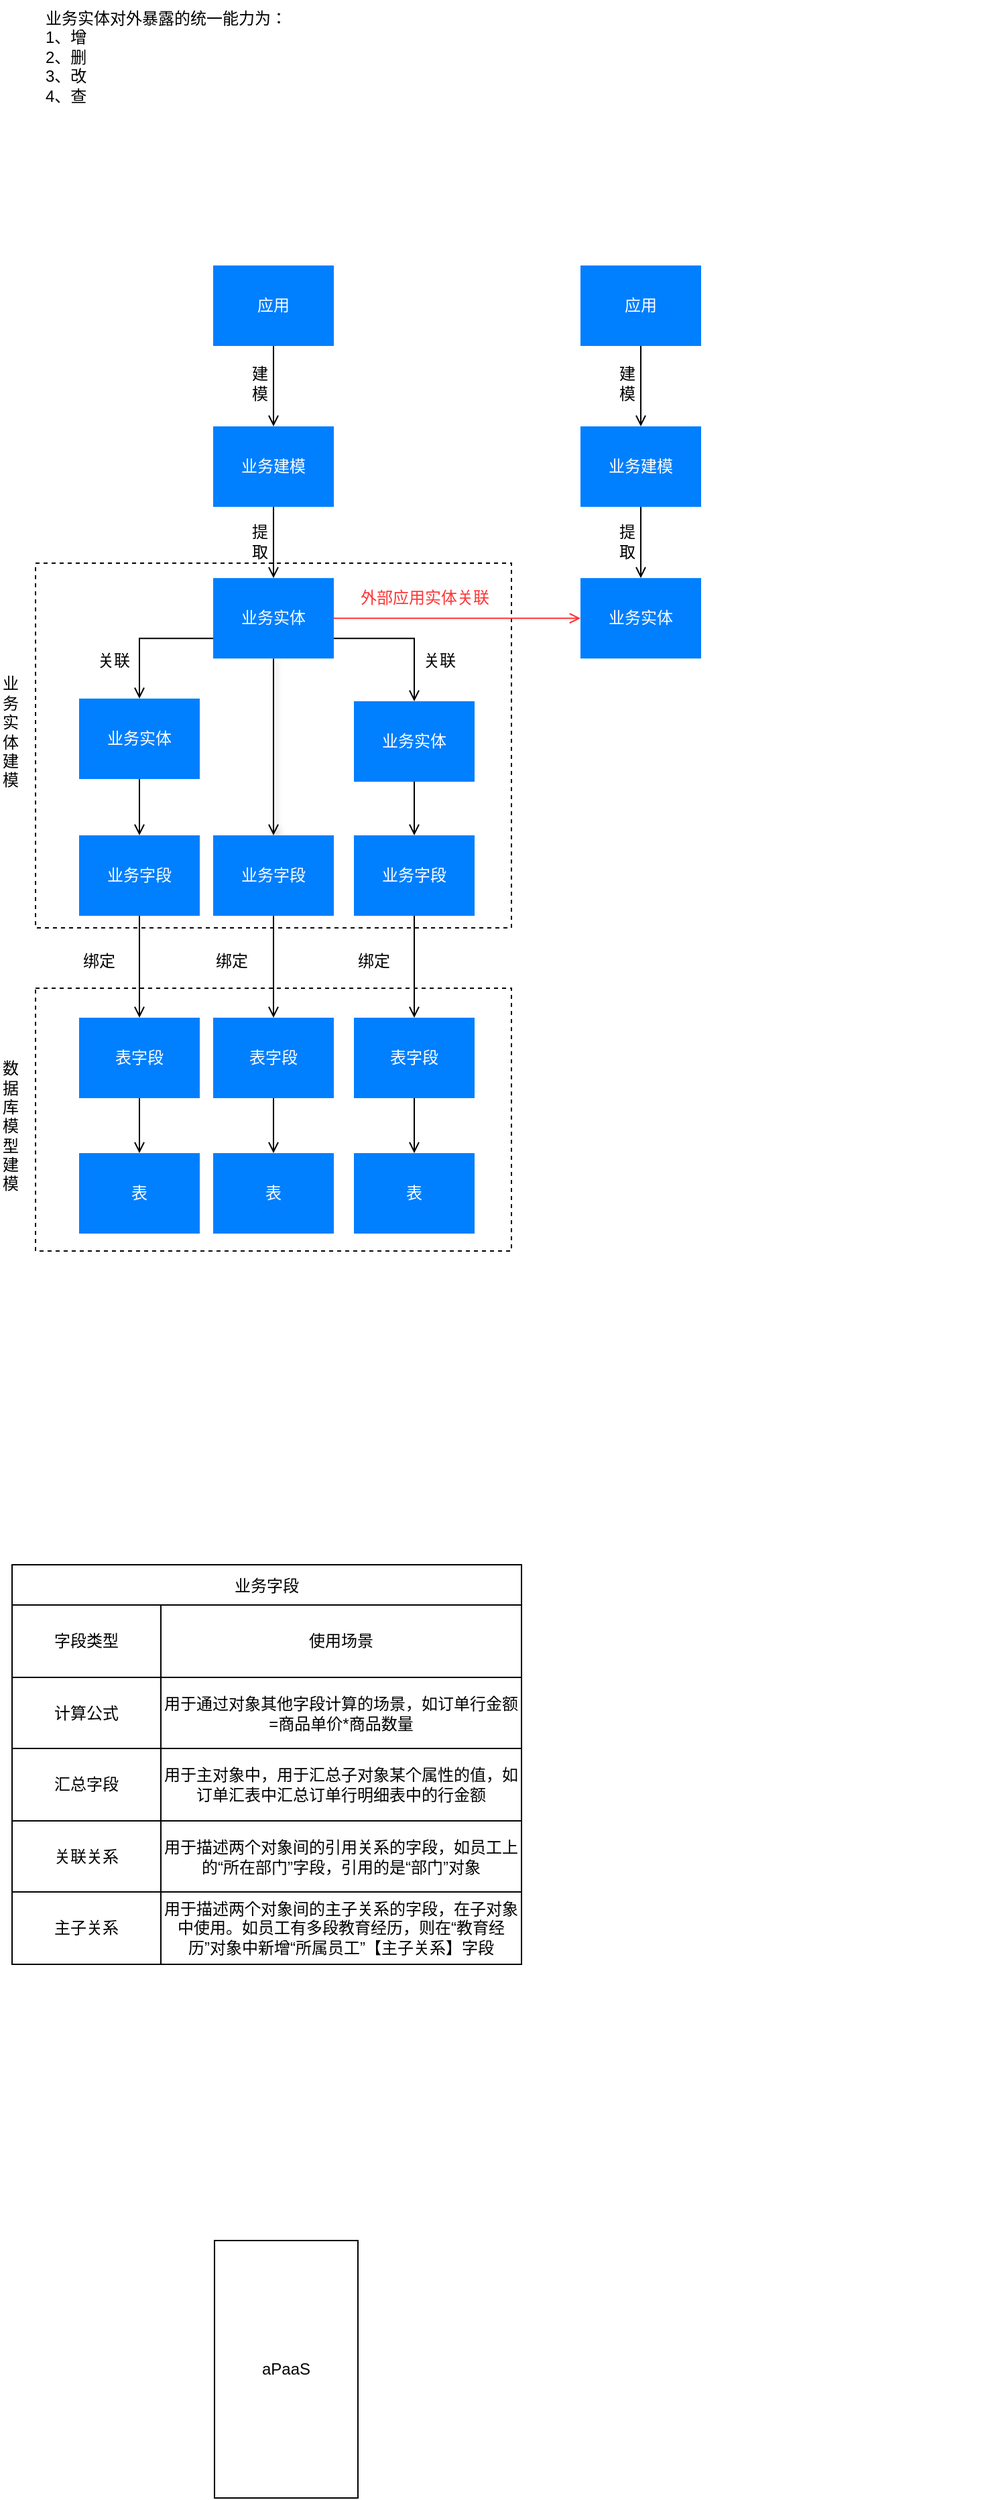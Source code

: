 <mxfile version="20.2.3" type="github">
  <diagram id="jyd061q0N29AtwrCHNUj" name="业务建模">
    <mxGraphModel dx="37" dy="449" grid="0" gridSize="10" guides="1" tooltips="1" connect="1" arrows="1" fold="1" page="1" pageScale="1" pageWidth="827" pageHeight="1169" math="0" shadow="0">
      <root>
        <mxCell id="0" />
        <mxCell id="1" parent="0" />
        <mxCell id="Q6h7FlRFn7NbS-6PQY-o-3" value="" style="rounded=0;whiteSpace=wrap;html=1;dashed=1;" vertex="1" parent="1">
          <mxGeometry x="863.5" y="437" width="355" height="272" as="geometry" />
        </mxCell>
        <mxCell id="Q6h7FlRFn7NbS-6PQY-o-1" value="" style="rounded=0;whiteSpace=wrap;html=1;dashed=1;" vertex="1" parent="1">
          <mxGeometry x="863.5" y="754" width="355" height="196" as="geometry" />
        </mxCell>
        <mxCell id="0eqRUm81GAXf0bMq9a5D-3" style="edgeStyle=orthogonalEdgeStyle;rounded=0;orthogonalLoop=1;jettySize=auto;html=1;exitX=0.5;exitY=1;exitDx=0;exitDy=0;endArrow=open;endFill=0;" parent="1" source="0eqRUm81GAXf0bMq9a5D-1" target="0eqRUm81GAXf0bMq9a5D-2" edge="1">
          <mxGeometry relative="1" as="geometry" />
        </mxCell>
        <mxCell id="0eqRUm81GAXf0bMq9a5D-1" value="&lt;font color=&quot;#ffffff&quot;&gt;业务建模&lt;/font&gt;" style="rounded=0;whiteSpace=wrap;html=1;fillColor=#007FFF;strokeColor=none;" parent="1" vertex="1">
          <mxGeometry x="996" y="335" width="90" height="60" as="geometry" />
        </mxCell>
        <mxCell id="wdmTi_9Xw0bsXk3dd9Mw-13" style="edgeStyle=orthogonalEdgeStyle;rounded=0;orthogonalLoop=1;jettySize=auto;html=1;fontSize=20;endArrow=open;endFill=0;exitX=0;exitY=0.75;exitDx=0;exitDy=0;" parent="1" source="0eqRUm81GAXf0bMq9a5D-2" target="wdmTi_9Xw0bsXk3dd9Mw-12" edge="1">
          <mxGeometry relative="1" as="geometry" />
        </mxCell>
        <mxCell id="wdmTi_9Xw0bsXk3dd9Mw-16" style="edgeStyle=orthogonalEdgeStyle;rounded=0;orthogonalLoop=1;jettySize=auto;html=1;exitX=1;exitY=0.5;exitDx=0;exitDy=0;fontSize=12;endArrow=open;endFill=0;fontColor=#FF3333;strokeColor=#FF3333;" parent="1" source="0eqRUm81GAXf0bMq9a5D-2" target="wdmTi_9Xw0bsXk3dd9Mw-5" edge="1">
          <mxGeometry relative="1" as="geometry" />
        </mxCell>
        <mxCell id="wdmTi_9Xw0bsXk3dd9Mw-17" style="edgeStyle=orthogonalEdgeStyle;rounded=0;orthogonalLoop=1;jettySize=auto;html=1;exitX=1;exitY=0.75;exitDx=0;exitDy=0;entryX=0.5;entryY=0;entryDx=0;entryDy=0;fontSize=12;endArrow=open;endFill=0;" parent="1" source="0eqRUm81GAXf0bMq9a5D-2" target="wdmTi_9Xw0bsXk3dd9Mw-15" edge="1">
          <mxGeometry relative="1" as="geometry" />
        </mxCell>
        <mxCell id="wdmTi_9Xw0bsXk3dd9Mw-28" style="edgeStyle=orthogonalEdgeStyle;rounded=0;orthogonalLoop=1;jettySize=auto;html=1;exitX=0.5;exitY=1;exitDx=0;exitDy=0;shadow=1;fontSize=12;fontColor=#FF3333;endArrow=open;endFill=0;strokeColor=#000000;" parent="1" source="0eqRUm81GAXf0bMq9a5D-2" target="wdmTi_9Xw0bsXk3dd9Mw-22" edge="1">
          <mxGeometry relative="1" as="geometry" />
        </mxCell>
        <mxCell id="0eqRUm81GAXf0bMq9a5D-2" value="&lt;font color=&quot;#ffffff&quot;&gt;业务实体&lt;/font&gt;" style="rounded=0;whiteSpace=wrap;html=1;fillColor=#007FFF;strokeColor=none;" parent="1" vertex="1">
          <mxGeometry x="996" y="448.12" width="90" height="60" as="geometry" />
        </mxCell>
        <mxCell id="0eqRUm81GAXf0bMq9a5D-4" value="提取" style="text;html=1;strokeColor=none;fillColor=none;align=center;verticalAlign=middle;whiteSpace=wrap;rounded=0;" parent="1" vertex="1">
          <mxGeometry x="1022" y="395" width="18" height="51" as="geometry" />
        </mxCell>
        <mxCell id="0eqRUm81GAXf0bMq9a5D-8" style="edgeStyle=orthogonalEdgeStyle;rounded=0;orthogonalLoop=1;jettySize=auto;html=1;entryX=0.5;entryY=0;entryDx=0;entryDy=0;endArrow=open;endFill=0;" parent="1" source="0eqRUm81GAXf0bMq9a5D-7" target="0eqRUm81GAXf0bMq9a5D-1" edge="1">
          <mxGeometry relative="1" as="geometry" />
        </mxCell>
        <mxCell id="0eqRUm81GAXf0bMq9a5D-7" value="&lt;font color=&quot;#ffffff&quot;&gt;应用&lt;/font&gt;" style="rounded=0;whiteSpace=wrap;html=1;fillColor=#007FFF;strokeColor=none;" parent="1" vertex="1">
          <mxGeometry x="996" y="215" width="90" height="60" as="geometry" />
        </mxCell>
        <mxCell id="0eqRUm81GAXf0bMq9a5D-9" value="建模" style="text;html=1;strokeColor=none;fillColor=none;align=center;verticalAlign=middle;whiteSpace=wrap;rounded=0;" parent="1" vertex="1">
          <mxGeometry x="1022" y="277" width="18" height="51" as="geometry" />
        </mxCell>
        <mxCell id="wdmTi_9Xw0bsXk3dd9Mw-2" style="edgeStyle=orthogonalEdgeStyle;rounded=0;orthogonalLoop=1;jettySize=auto;html=1;exitX=0.5;exitY=1;exitDx=0;exitDy=0;endArrow=open;endFill=0;" parent="1" source="wdmTi_9Xw0bsXk3dd9Mw-3" target="wdmTi_9Xw0bsXk3dd9Mw-5" edge="1">
          <mxGeometry relative="1" as="geometry" />
        </mxCell>
        <mxCell id="wdmTi_9Xw0bsXk3dd9Mw-3" value="&lt;font color=&quot;#ffffff&quot;&gt;业务建模&lt;/font&gt;" style="rounded=0;whiteSpace=wrap;html=1;fillColor=#007FFF;strokeColor=none;" parent="1" vertex="1">
          <mxGeometry x="1270" y="335" width="90" height="60" as="geometry" />
        </mxCell>
        <mxCell id="wdmTi_9Xw0bsXk3dd9Mw-5" value="&lt;font color=&quot;#ffffff&quot;&gt;业务实体&lt;/font&gt;" style="rounded=0;whiteSpace=wrap;html=1;fillColor=#007FFF;strokeColor=none;" parent="1" vertex="1">
          <mxGeometry x="1270" y="448.12" width="90" height="60" as="geometry" />
        </mxCell>
        <mxCell id="wdmTi_9Xw0bsXk3dd9Mw-6" value="提取" style="text;html=1;strokeColor=none;fillColor=none;align=center;verticalAlign=middle;whiteSpace=wrap;rounded=0;" parent="1" vertex="1">
          <mxGeometry x="1296" y="395" width="18" height="51" as="geometry" />
        </mxCell>
        <mxCell id="wdmTi_9Xw0bsXk3dd9Mw-8" style="edgeStyle=orthogonalEdgeStyle;rounded=0;orthogonalLoop=1;jettySize=auto;html=1;entryX=0.5;entryY=0;entryDx=0;entryDy=0;endArrow=open;endFill=0;" parent="1" source="wdmTi_9Xw0bsXk3dd9Mw-9" target="wdmTi_9Xw0bsXk3dd9Mw-3" edge="1">
          <mxGeometry relative="1" as="geometry" />
        </mxCell>
        <mxCell id="wdmTi_9Xw0bsXk3dd9Mw-9" value="&lt;font color=&quot;#ffffff&quot;&gt;应用&lt;/font&gt;" style="rounded=0;whiteSpace=wrap;html=1;fillColor=#007FFF;strokeColor=none;" parent="1" vertex="1">
          <mxGeometry x="1270" y="215" width="90" height="60" as="geometry" />
        </mxCell>
        <mxCell id="wdmTi_9Xw0bsXk3dd9Mw-10" value="建模" style="text;html=1;strokeColor=none;fillColor=none;align=center;verticalAlign=middle;whiteSpace=wrap;rounded=0;" parent="1" vertex="1">
          <mxGeometry x="1296" y="277" width="18" height="51" as="geometry" />
        </mxCell>
        <mxCell id="wdmTi_9Xw0bsXk3dd9Mw-27" style="edgeStyle=orthogonalEdgeStyle;rounded=0;orthogonalLoop=1;jettySize=auto;html=1;exitX=0.5;exitY=1;exitDx=0;exitDy=0;shadow=0;fontSize=12;fontColor=#FF3333;endArrow=open;endFill=0;strokeColor=#000000;" parent="1" source="wdmTi_9Xw0bsXk3dd9Mw-12" target="wdmTi_9Xw0bsXk3dd9Mw-21" edge="1">
          <mxGeometry relative="1" as="geometry" />
        </mxCell>
        <mxCell id="wdmTi_9Xw0bsXk3dd9Mw-12" value="&lt;font color=&quot;#ffffff&quot;&gt;业务实体&lt;/font&gt;" style="rounded=0;whiteSpace=wrap;html=1;fillColor=#007FFF;strokeColor=none;" parent="1" vertex="1">
          <mxGeometry x="896" y="538" width="90" height="60" as="geometry" />
        </mxCell>
        <mxCell id="wdmTi_9Xw0bsXk3dd9Mw-14" value="关联" style="text;html=1;strokeColor=none;fillColor=none;align=center;verticalAlign=middle;whiteSpace=wrap;rounded=0;fontSize=12;" parent="1" vertex="1">
          <mxGeometry x="903" y="495" width="38" height="30" as="geometry" />
        </mxCell>
        <mxCell id="wdmTi_9Xw0bsXk3dd9Mw-29" style="edgeStyle=orthogonalEdgeStyle;rounded=0;orthogonalLoop=1;jettySize=auto;html=1;exitX=0.5;exitY=1;exitDx=0;exitDy=0;shadow=0;fontSize=12;fontColor=#FF3333;endArrow=open;endFill=0;strokeColor=#000000;" parent="1" source="wdmTi_9Xw0bsXk3dd9Mw-15" target="wdmTi_9Xw0bsXk3dd9Mw-23" edge="1">
          <mxGeometry relative="1" as="geometry" />
        </mxCell>
        <mxCell id="wdmTi_9Xw0bsXk3dd9Mw-15" value="&lt;font color=&quot;#ffffff&quot;&gt;业务实体&lt;/font&gt;" style="rounded=0;whiteSpace=wrap;html=1;fillColor=#007FFF;strokeColor=none;" parent="1" vertex="1">
          <mxGeometry x="1101" y="540" width="90" height="60" as="geometry" />
        </mxCell>
        <mxCell id="wdmTi_9Xw0bsXk3dd9Mw-18" value="关联" style="text;html=1;strokeColor=none;fillColor=none;align=center;verticalAlign=middle;whiteSpace=wrap;rounded=0;fontSize=12;" parent="1" vertex="1">
          <mxGeometry x="1146" y="495" width="38" height="30" as="geometry" />
        </mxCell>
        <mxCell id="wdmTi_9Xw0bsXk3dd9Mw-19" value="业务实体对外暴露的统一能力为：&lt;br&gt;1、增&lt;br&gt;2、删&lt;br&gt;3、改&lt;br&gt;4、查" style="text;html=1;strokeColor=none;fillColor=none;align=left;verticalAlign=top;whiteSpace=wrap;rounded=0;fontSize=12;horizontal=1;" parent="1" vertex="1">
          <mxGeometry x="869" y="17" width="701" height="82" as="geometry" />
        </mxCell>
        <mxCell id="wdmTi_9Xw0bsXk3dd9Mw-35" style="edgeStyle=orthogonalEdgeStyle;rounded=0;orthogonalLoop=1;jettySize=auto;html=1;shadow=0;fontSize=12;fontColor=#FF3333;endArrow=open;endFill=0;strokeColor=#000000;" parent="1" source="wdmTi_9Xw0bsXk3dd9Mw-21" target="wdmTi_9Xw0bsXk3dd9Mw-31" edge="1">
          <mxGeometry relative="1" as="geometry" />
        </mxCell>
        <mxCell id="wdmTi_9Xw0bsXk3dd9Mw-21" value="&lt;font color=&quot;#ffffff&quot;&gt;业务字段&lt;/font&gt;" style="rounded=0;whiteSpace=wrap;html=1;fillColor=#007FFF;strokeColor=none;" parent="1" vertex="1">
          <mxGeometry x="896" y="640" width="90" height="60" as="geometry" />
        </mxCell>
        <mxCell id="wdmTi_9Xw0bsXk3dd9Mw-34" style="edgeStyle=orthogonalEdgeStyle;rounded=0;orthogonalLoop=1;jettySize=auto;html=1;exitX=0.5;exitY=1;exitDx=0;exitDy=0;shadow=0;fontSize=12;fontColor=#FF3333;endArrow=open;endFill=0;strokeColor=#000000;" parent="1" source="wdmTi_9Xw0bsXk3dd9Mw-22" target="wdmTi_9Xw0bsXk3dd9Mw-30" edge="1">
          <mxGeometry relative="1" as="geometry" />
        </mxCell>
        <mxCell id="wdmTi_9Xw0bsXk3dd9Mw-22" value="&lt;font color=&quot;#ffffff&quot;&gt;业务字段&lt;/font&gt;" style="rounded=0;whiteSpace=wrap;html=1;fillColor=#007FFF;strokeColor=none;" parent="1" vertex="1">
          <mxGeometry x="996" y="640" width="90" height="60" as="geometry" />
        </mxCell>
        <mxCell id="wdmTi_9Xw0bsXk3dd9Mw-33" style="edgeStyle=orthogonalEdgeStyle;rounded=0;orthogonalLoop=1;jettySize=auto;html=1;exitX=0.5;exitY=1;exitDx=0;exitDy=0;shadow=0;fontSize=12;fontColor=#FF3333;endArrow=open;endFill=0;strokeColor=#000000;" parent="1" source="wdmTi_9Xw0bsXk3dd9Mw-23" target="wdmTi_9Xw0bsXk3dd9Mw-32" edge="1">
          <mxGeometry relative="1" as="geometry" />
        </mxCell>
        <mxCell id="wdmTi_9Xw0bsXk3dd9Mw-23" value="&lt;font color=&quot;#ffffff&quot;&gt;业务字段&lt;/font&gt;" style="rounded=0;whiteSpace=wrap;html=1;fillColor=#007FFF;strokeColor=none;" parent="1" vertex="1">
          <mxGeometry x="1101" y="640" width="90" height="60" as="geometry" />
        </mxCell>
        <mxCell id="wdmTi_9Xw0bsXk3dd9Mw-40" style="edgeStyle=orthogonalEdgeStyle;rounded=0;orthogonalLoop=1;jettySize=auto;html=1;exitX=0.5;exitY=1;exitDx=0;exitDy=0;entryX=0.5;entryY=0;entryDx=0;entryDy=0;shadow=0;fontSize=12;fontColor=#FF3333;endArrow=open;endFill=0;strokeColor=#000000;" parent="1" source="wdmTi_9Xw0bsXk3dd9Mw-30" target="wdmTi_9Xw0bsXk3dd9Mw-38" edge="1">
          <mxGeometry relative="1" as="geometry" />
        </mxCell>
        <mxCell id="wdmTi_9Xw0bsXk3dd9Mw-30" value="&lt;font color=&quot;#ffffff&quot;&gt;表字段&lt;/font&gt;" style="rounded=0;whiteSpace=wrap;html=1;fillColor=#007FFF;strokeColor=none;" parent="1" vertex="1">
          <mxGeometry x="996" y="776" width="90" height="60" as="geometry" />
        </mxCell>
        <mxCell id="wdmTi_9Xw0bsXk3dd9Mw-37" style="edgeStyle=orthogonalEdgeStyle;rounded=0;orthogonalLoop=1;jettySize=auto;html=1;exitX=0.5;exitY=1;exitDx=0;exitDy=0;shadow=0;fontSize=12;fontColor=#FF3333;endArrow=open;endFill=0;strokeColor=#000000;" parent="1" source="wdmTi_9Xw0bsXk3dd9Mw-31" target="wdmTi_9Xw0bsXk3dd9Mw-36" edge="1">
          <mxGeometry relative="1" as="geometry" />
        </mxCell>
        <mxCell id="wdmTi_9Xw0bsXk3dd9Mw-31" value="&lt;font color=&quot;#ffffff&quot;&gt;表字段&lt;/font&gt;" style="rounded=0;whiteSpace=wrap;html=1;fillColor=#007FFF;strokeColor=none;" parent="1" vertex="1">
          <mxGeometry x="896" y="776" width="90" height="60" as="geometry" />
        </mxCell>
        <mxCell id="wdmTi_9Xw0bsXk3dd9Mw-41" style="edgeStyle=orthogonalEdgeStyle;rounded=0;orthogonalLoop=1;jettySize=auto;html=1;exitX=0.5;exitY=1;exitDx=0;exitDy=0;entryX=0.5;entryY=0;entryDx=0;entryDy=0;shadow=0;fontSize=12;fontColor=#FF3333;endArrow=open;endFill=0;strokeColor=#000000;" parent="1" source="wdmTi_9Xw0bsXk3dd9Mw-32" target="wdmTi_9Xw0bsXk3dd9Mw-39" edge="1">
          <mxGeometry relative="1" as="geometry" />
        </mxCell>
        <mxCell id="wdmTi_9Xw0bsXk3dd9Mw-32" value="&lt;font color=&quot;#ffffff&quot;&gt;表字段&lt;/font&gt;" style="rounded=0;whiteSpace=wrap;html=1;fillColor=#007FFF;strokeColor=none;" parent="1" vertex="1">
          <mxGeometry x="1101" y="776" width="90" height="60" as="geometry" />
        </mxCell>
        <mxCell id="wdmTi_9Xw0bsXk3dd9Mw-36" value="&lt;font color=&quot;#ffffff&quot;&gt;表&lt;/font&gt;" style="rounded=0;whiteSpace=wrap;html=1;fillColor=#007FFF;strokeColor=none;" parent="1" vertex="1">
          <mxGeometry x="896" y="877" width="90" height="60" as="geometry" />
        </mxCell>
        <mxCell id="wdmTi_9Xw0bsXk3dd9Mw-38" value="&lt;font color=&quot;#ffffff&quot;&gt;表&lt;/font&gt;" style="rounded=0;whiteSpace=wrap;html=1;fillColor=#007FFF;strokeColor=none;" parent="1" vertex="1">
          <mxGeometry x="996" y="877" width="90" height="60" as="geometry" />
        </mxCell>
        <mxCell id="wdmTi_9Xw0bsXk3dd9Mw-39" value="&lt;font color=&quot;#ffffff&quot;&gt;表&lt;/font&gt;" style="rounded=0;whiteSpace=wrap;html=1;fillColor=#007FFF;strokeColor=none;" parent="1" vertex="1">
          <mxGeometry x="1101" y="877" width="90" height="60" as="geometry" />
        </mxCell>
        <mxCell id="wdmTi_9Xw0bsXk3dd9Mw-43" value="外部应用实体关联" style="text;html=1;strokeColor=none;fillColor=none;align=center;verticalAlign=middle;whiteSpace=wrap;rounded=0;fontSize=12;fontColor=#FF3333;" parent="1" vertex="1">
          <mxGeometry x="1104" y="448.12" width="100" height="30" as="geometry" />
        </mxCell>
        <mxCell id="Q6h7FlRFn7NbS-6PQY-o-2" value="数据库模型建模" style="text;html=1;strokeColor=none;fillColor=none;align=center;verticalAlign=middle;whiteSpace=wrap;rounded=0;dashed=1;" vertex="1" parent="1">
          <mxGeometry x="837" y="802" width="16" height="109" as="geometry" />
        </mxCell>
        <mxCell id="Q6h7FlRFn7NbS-6PQY-o-4" value="业务实体建模" style="text;html=1;strokeColor=none;fillColor=none;align=center;verticalAlign=middle;whiteSpace=wrap;rounded=0;dashed=1;" vertex="1" parent="1">
          <mxGeometry x="837" y="508.12" width="16" height="109" as="geometry" />
        </mxCell>
        <mxCell id="Q6h7FlRFn7NbS-6PQY-o-5" value="绑定" style="text;html=1;strokeColor=none;fillColor=none;align=center;verticalAlign=middle;whiteSpace=wrap;rounded=0;dashed=1;" vertex="1" parent="1">
          <mxGeometry x="881" y="719" width="60" height="30" as="geometry" />
        </mxCell>
        <mxCell id="Q6h7FlRFn7NbS-6PQY-o-6" value="绑定" style="text;html=1;strokeColor=none;fillColor=none;align=center;verticalAlign=middle;whiteSpace=wrap;rounded=0;dashed=1;" vertex="1" parent="1">
          <mxGeometry x="980" y="719" width="60" height="30" as="geometry" />
        </mxCell>
        <mxCell id="Q6h7FlRFn7NbS-6PQY-o-7" value="绑定" style="text;html=1;strokeColor=none;fillColor=none;align=center;verticalAlign=middle;whiteSpace=wrap;rounded=0;dashed=1;" vertex="1" parent="1">
          <mxGeometry x="1086" y="719" width="60" height="30" as="geometry" />
        </mxCell>
        <mxCell id="Q6h7FlRFn7NbS-6PQY-o-8" value="业务字段" style="shape=table;startSize=30;container=1;collapsible=0;childLayout=tableLayout;fontStyle=0;align=center;strokeColor=default;" vertex="1" parent="1">
          <mxGeometry x="846" y="1184" width="380" height="298" as="geometry" />
        </mxCell>
        <mxCell id="Q6h7FlRFn7NbS-6PQY-o-9" value="" style="shape=tableRow;horizontal=0;startSize=0;swimlaneHead=0;swimlaneBody=0;top=0;left=0;bottom=0;right=0;collapsible=0;dropTarget=0;fillColor=none;points=[[0,0.5],[1,0.5]];portConstraint=eastwest;dashed=1;strokeColor=default;" vertex="1" parent="Q6h7FlRFn7NbS-6PQY-o-8">
          <mxGeometry y="30" width="380" height="54" as="geometry" />
        </mxCell>
        <mxCell id="Q6h7FlRFn7NbS-6PQY-o-10" value="字段类型" style="shape=partialRectangle;html=1;whiteSpace=wrap;connectable=0;fillColor=none;top=0;left=0;bottom=0;right=0;overflow=hidden;dashed=1;strokeColor=default;" vertex="1" parent="Q6h7FlRFn7NbS-6PQY-o-9">
          <mxGeometry width="111" height="54" as="geometry">
            <mxRectangle width="111" height="54" as="alternateBounds" />
          </mxGeometry>
        </mxCell>
        <mxCell id="Q6h7FlRFn7NbS-6PQY-o-11" value="使用场景" style="shape=partialRectangle;html=1;whiteSpace=wrap;connectable=0;fillColor=none;top=0;left=0;bottom=0;right=0;overflow=hidden;dashed=1;strokeColor=default;" vertex="1" parent="Q6h7FlRFn7NbS-6PQY-o-9">
          <mxGeometry x="111" width="269" height="54" as="geometry">
            <mxRectangle width="269" height="54" as="alternateBounds" />
          </mxGeometry>
        </mxCell>
        <mxCell id="Q6h7FlRFn7NbS-6PQY-o-13" value="" style="shape=tableRow;horizontal=0;startSize=0;swimlaneHead=0;swimlaneBody=0;top=0;left=0;bottom=0;right=0;collapsible=0;dropTarget=0;fillColor=none;points=[[0,0.5],[1,0.5]];portConstraint=eastwest;dashed=1;strokeColor=default;" vertex="1" parent="Q6h7FlRFn7NbS-6PQY-o-8">
          <mxGeometry y="84" width="380" height="53" as="geometry" />
        </mxCell>
        <mxCell id="Q6h7FlRFn7NbS-6PQY-o-14" value="计算公式" style="shape=partialRectangle;html=1;whiteSpace=wrap;connectable=0;fillColor=none;top=0;left=0;bottom=0;right=0;overflow=hidden;dashed=1;strokeColor=default;" vertex="1" parent="Q6h7FlRFn7NbS-6PQY-o-13">
          <mxGeometry width="111" height="53" as="geometry">
            <mxRectangle width="111" height="53" as="alternateBounds" />
          </mxGeometry>
        </mxCell>
        <mxCell id="Q6h7FlRFn7NbS-6PQY-o-15" value="用于通过对象其他字段计算的场景，如订单行金额=商品单价*商品数量" style="shape=partialRectangle;html=1;whiteSpace=wrap;connectable=0;fillColor=none;top=0;left=0;bottom=0;right=0;overflow=hidden;dashed=1;strokeColor=default;" vertex="1" parent="Q6h7FlRFn7NbS-6PQY-o-13">
          <mxGeometry x="111" width="269" height="53" as="geometry">
            <mxRectangle width="269" height="53" as="alternateBounds" />
          </mxGeometry>
        </mxCell>
        <mxCell id="Q6h7FlRFn7NbS-6PQY-o-17" value="" style="shape=tableRow;horizontal=0;startSize=0;swimlaneHead=0;swimlaneBody=0;top=0;left=0;bottom=0;right=0;collapsible=0;dropTarget=0;fillColor=none;points=[[0,0.5],[1,0.5]];portConstraint=eastwest;dashed=1;strokeColor=default;" vertex="1" parent="Q6h7FlRFn7NbS-6PQY-o-8">
          <mxGeometry y="137" width="380" height="54" as="geometry" />
        </mxCell>
        <mxCell id="Q6h7FlRFn7NbS-6PQY-o-18" value="汇总字段" style="shape=partialRectangle;html=1;whiteSpace=wrap;connectable=0;fillColor=none;top=0;left=0;bottom=0;right=0;overflow=hidden;dashed=1;strokeColor=default;" vertex="1" parent="Q6h7FlRFn7NbS-6PQY-o-17">
          <mxGeometry width="111" height="54" as="geometry">
            <mxRectangle width="111" height="54" as="alternateBounds" />
          </mxGeometry>
        </mxCell>
        <mxCell id="Q6h7FlRFn7NbS-6PQY-o-19" value="用于主对象中，用于汇总子对象某个属性的值，如订单汇表中汇总订单行明细表中的行金额" style="shape=partialRectangle;html=1;whiteSpace=wrap;connectable=0;fillColor=none;top=0;left=0;bottom=0;right=0;overflow=hidden;dashed=1;strokeColor=default;" vertex="1" parent="Q6h7FlRFn7NbS-6PQY-o-17">
          <mxGeometry x="111" width="269" height="54" as="geometry">
            <mxRectangle width="269" height="54" as="alternateBounds" />
          </mxGeometry>
        </mxCell>
        <mxCell id="Q6h7FlRFn7NbS-6PQY-o-21" value="" style="shape=tableRow;horizontal=0;startSize=0;swimlaneHead=0;swimlaneBody=0;top=0;left=0;bottom=0;right=0;collapsible=0;dropTarget=0;fillColor=none;points=[[0,0.5],[1,0.5]];portConstraint=eastwest;dashed=1;strokeColor=default;" vertex="1" parent="Q6h7FlRFn7NbS-6PQY-o-8">
          <mxGeometry y="191" width="380" height="53" as="geometry" />
        </mxCell>
        <mxCell id="Q6h7FlRFn7NbS-6PQY-o-22" value="关联关系" style="shape=partialRectangle;html=1;whiteSpace=wrap;connectable=0;fillColor=none;top=0;left=0;bottom=0;right=0;overflow=hidden;dashed=1;strokeColor=default;" vertex="1" parent="Q6h7FlRFn7NbS-6PQY-o-21">
          <mxGeometry width="111" height="53" as="geometry">
            <mxRectangle width="111" height="53" as="alternateBounds" />
          </mxGeometry>
        </mxCell>
        <mxCell id="Q6h7FlRFn7NbS-6PQY-o-23" value="用于描述两个对象间的引用关系的字段，如员工上的“所在部门”字段，引用的是“部门”对象" style="shape=partialRectangle;html=1;whiteSpace=wrap;connectable=0;fillColor=none;top=0;left=0;bottom=0;right=0;overflow=hidden;dashed=1;strokeColor=default;" vertex="1" parent="Q6h7FlRFn7NbS-6PQY-o-21">
          <mxGeometry x="111" width="269" height="53" as="geometry">
            <mxRectangle width="269" height="53" as="alternateBounds" />
          </mxGeometry>
        </mxCell>
        <mxCell id="Q6h7FlRFn7NbS-6PQY-o-24" style="shape=tableRow;horizontal=0;startSize=0;swimlaneHead=0;swimlaneBody=0;top=0;left=0;bottom=0;right=0;collapsible=0;dropTarget=0;fillColor=none;points=[[0,0.5],[1,0.5]];portConstraint=eastwest;dashed=1;strokeColor=default;" vertex="1" parent="Q6h7FlRFn7NbS-6PQY-o-8">
          <mxGeometry y="244" width="380" height="54" as="geometry" />
        </mxCell>
        <mxCell id="Q6h7FlRFn7NbS-6PQY-o-25" value="主子关系" style="shape=partialRectangle;html=1;whiteSpace=wrap;connectable=0;fillColor=none;top=0;left=0;bottom=0;right=0;overflow=hidden;dashed=1;strokeColor=default;" vertex="1" parent="Q6h7FlRFn7NbS-6PQY-o-24">
          <mxGeometry width="111" height="54" as="geometry">
            <mxRectangle width="111" height="54" as="alternateBounds" />
          </mxGeometry>
        </mxCell>
        <mxCell id="Q6h7FlRFn7NbS-6PQY-o-26" value="用于描述两个对象间的主子关系的字段，在子对象中使用。如员工有多段教育经历，则在“教育经历”对象中新增“所属员工”【主子关系】字段" style="shape=partialRectangle;html=1;whiteSpace=wrap;connectable=0;fillColor=none;top=0;left=0;bottom=0;right=0;overflow=hidden;dashed=1;strokeColor=default;" vertex="1" parent="Q6h7FlRFn7NbS-6PQY-o-24">
          <mxGeometry x="111" width="269" height="54" as="geometry">
            <mxRectangle width="269" height="54" as="alternateBounds" />
          </mxGeometry>
        </mxCell>
        <mxCell id="Q6h7FlRFn7NbS-6PQY-o-27" value="aPaaS" style="rounded=0;whiteSpace=wrap;html=1;strokeColor=default;" vertex="1" parent="1">
          <mxGeometry x="997" y="1688" width="107" height="192" as="geometry" />
        </mxCell>
      </root>
    </mxGraphModel>
  </diagram>
</mxfile>
